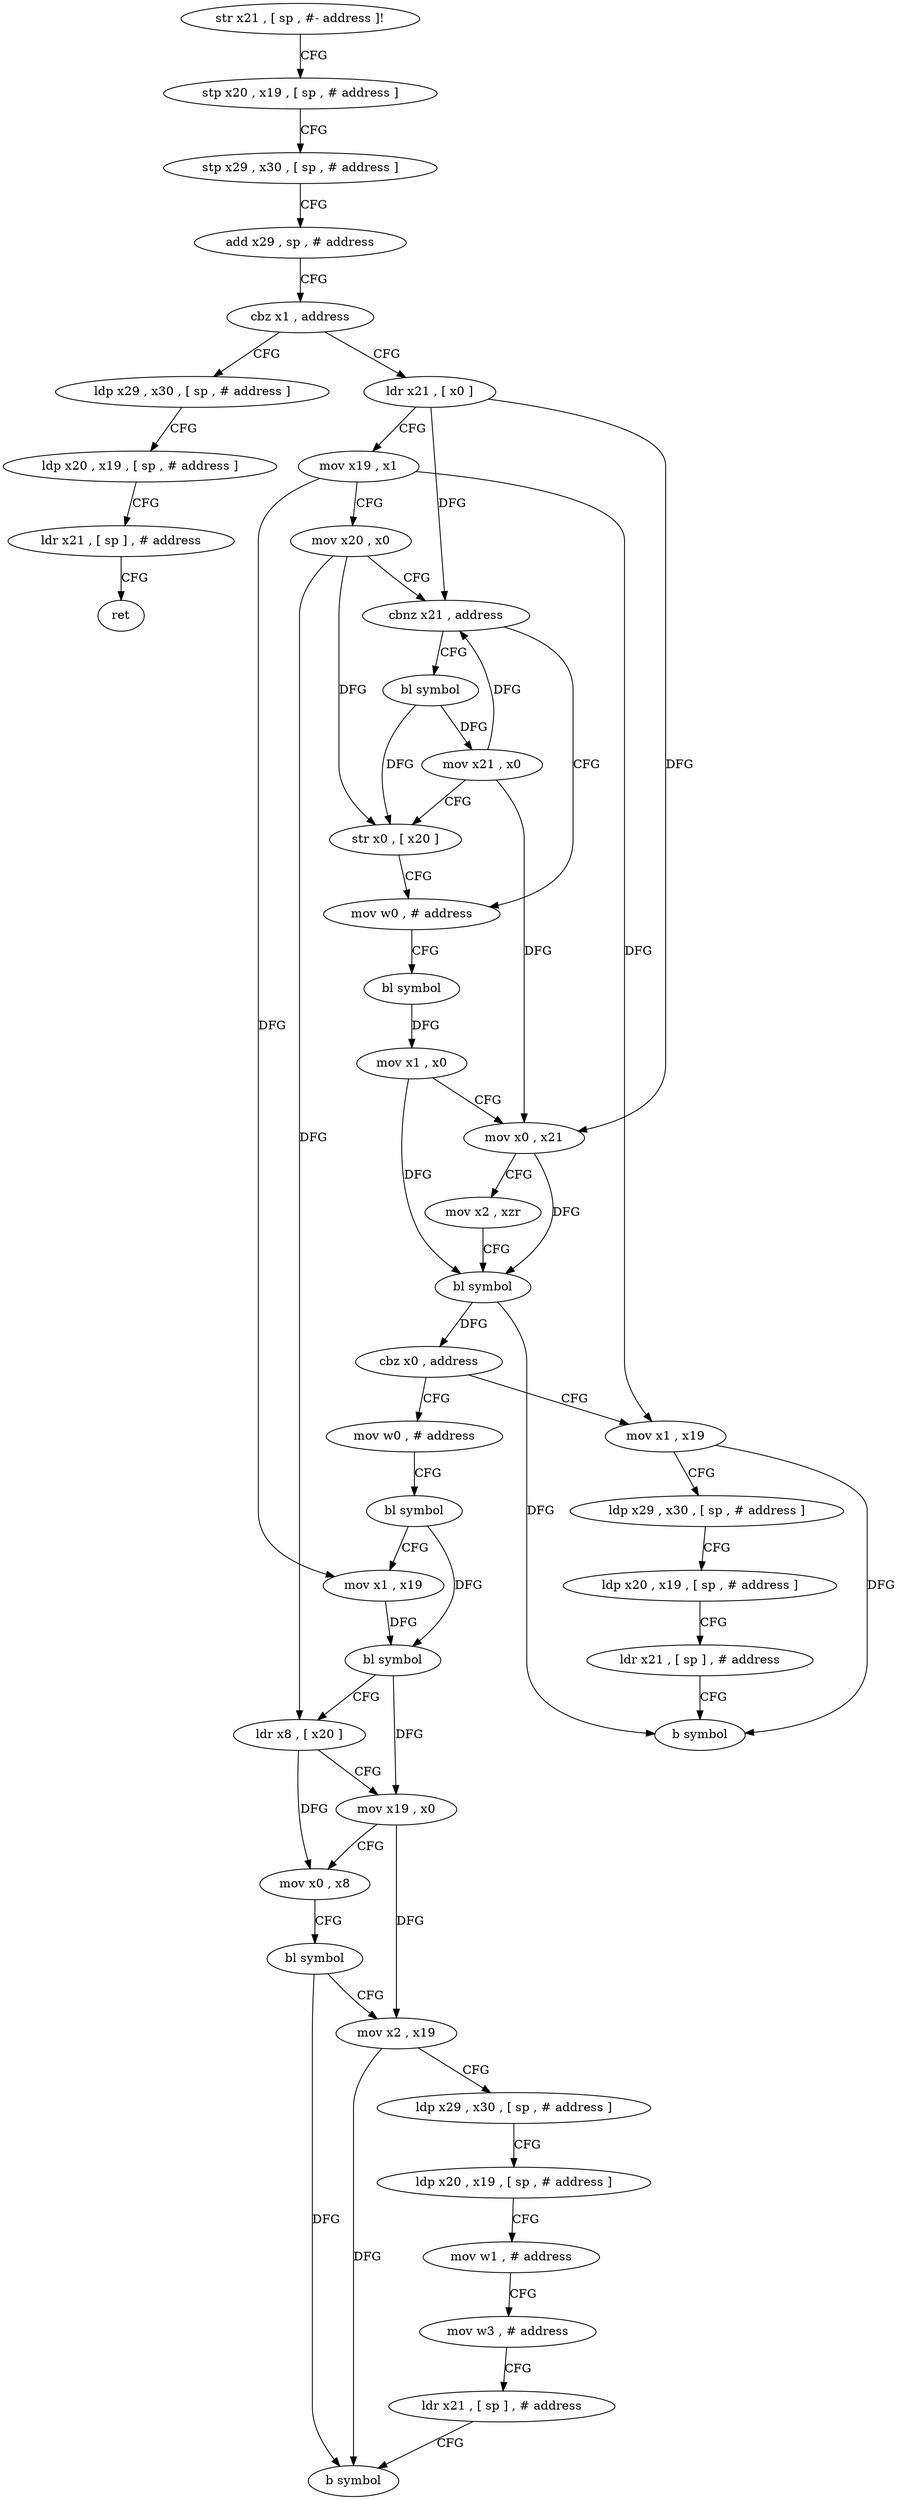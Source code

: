 digraph "func" {
"83028" [label = "str x21 , [ sp , #- address ]!" ]
"83032" [label = "stp x20 , x19 , [ sp , # address ]" ]
"83036" [label = "stp x29 , x30 , [ sp , # address ]" ]
"83040" [label = "add x29 , sp , # address" ]
"83044" [label = "cbz x1 , address" ]
"83124" [label = "ldp x29 , x30 , [ sp , # address ]" ]
"83048" [label = "ldr x21 , [ x0 ]" ]
"83128" [label = "ldp x20 , x19 , [ sp , # address ]" ]
"83132" [label = "ldr x21 , [ sp ] , # address" ]
"83136" [label = "ret" ]
"83052" [label = "mov x19 , x1" ]
"83056" [label = "mov x20 , x0" ]
"83060" [label = "cbnz x21 , address" ]
"83076" [label = "mov w0 , # address" ]
"83064" [label = "bl symbol" ]
"83080" [label = "bl symbol" ]
"83084" [label = "mov x1 , x0" ]
"83088" [label = "mov x0 , x21" ]
"83092" [label = "mov x2 , xzr" ]
"83096" [label = "bl symbol" ]
"83100" [label = "cbz x0 , address" ]
"83140" [label = "mov w0 , # address" ]
"83104" [label = "mov x1 , x19" ]
"83068" [label = "mov x21 , x0" ]
"83072" [label = "str x0 , [ x20 ]" ]
"83144" [label = "bl symbol" ]
"83148" [label = "mov x1 , x19" ]
"83152" [label = "bl symbol" ]
"83156" [label = "ldr x8 , [ x20 ]" ]
"83160" [label = "mov x19 , x0" ]
"83164" [label = "mov x0 , x8" ]
"83168" [label = "bl symbol" ]
"83172" [label = "mov x2 , x19" ]
"83176" [label = "ldp x29 , x30 , [ sp , # address ]" ]
"83180" [label = "ldp x20 , x19 , [ sp , # address ]" ]
"83184" [label = "mov w1 , # address" ]
"83188" [label = "mov w3 , # address" ]
"83192" [label = "ldr x21 , [ sp ] , # address" ]
"83196" [label = "b symbol" ]
"83108" [label = "ldp x29 , x30 , [ sp , # address ]" ]
"83112" [label = "ldp x20 , x19 , [ sp , # address ]" ]
"83116" [label = "ldr x21 , [ sp ] , # address" ]
"83120" [label = "b symbol" ]
"83028" -> "83032" [ label = "CFG" ]
"83032" -> "83036" [ label = "CFG" ]
"83036" -> "83040" [ label = "CFG" ]
"83040" -> "83044" [ label = "CFG" ]
"83044" -> "83124" [ label = "CFG" ]
"83044" -> "83048" [ label = "CFG" ]
"83124" -> "83128" [ label = "CFG" ]
"83048" -> "83052" [ label = "CFG" ]
"83048" -> "83060" [ label = "DFG" ]
"83048" -> "83088" [ label = "DFG" ]
"83128" -> "83132" [ label = "CFG" ]
"83132" -> "83136" [ label = "CFG" ]
"83052" -> "83056" [ label = "CFG" ]
"83052" -> "83148" [ label = "DFG" ]
"83052" -> "83104" [ label = "DFG" ]
"83056" -> "83060" [ label = "CFG" ]
"83056" -> "83072" [ label = "DFG" ]
"83056" -> "83156" [ label = "DFG" ]
"83060" -> "83076" [ label = "CFG" ]
"83060" -> "83064" [ label = "CFG" ]
"83076" -> "83080" [ label = "CFG" ]
"83064" -> "83068" [ label = "DFG" ]
"83064" -> "83072" [ label = "DFG" ]
"83080" -> "83084" [ label = "DFG" ]
"83084" -> "83088" [ label = "CFG" ]
"83084" -> "83096" [ label = "DFG" ]
"83088" -> "83092" [ label = "CFG" ]
"83088" -> "83096" [ label = "DFG" ]
"83092" -> "83096" [ label = "CFG" ]
"83096" -> "83100" [ label = "DFG" ]
"83096" -> "83120" [ label = "DFG" ]
"83100" -> "83140" [ label = "CFG" ]
"83100" -> "83104" [ label = "CFG" ]
"83140" -> "83144" [ label = "CFG" ]
"83104" -> "83108" [ label = "CFG" ]
"83104" -> "83120" [ label = "DFG" ]
"83068" -> "83072" [ label = "CFG" ]
"83068" -> "83060" [ label = "DFG" ]
"83068" -> "83088" [ label = "DFG" ]
"83072" -> "83076" [ label = "CFG" ]
"83144" -> "83148" [ label = "CFG" ]
"83144" -> "83152" [ label = "DFG" ]
"83148" -> "83152" [ label = "DFG" ]
"83152" -> "83156" [ label = "CFG" ]
"83152" -> "83160" [ label = "DFG" ]
"83156" -> "83160" [ label = "CFG" ]
"83156" -> "83164" [ label = "DFG" ]
"83160" -> "83164" [ label = "CFG" ]
"83160" -> "83172" [ label = "DFG" ]
"83164" -> "83168" [ label = "CFG" ]
"83168" -> "83172" [ label = "CFG" ]
"83168" -> "83196" [ label = "DFG" ]
"83172" -> "83176" [ label = "CFG" ]
"83172" -> "83196" [ label = "DFG" ]
"83176" -> "83180" [ label = "CFG" ]
"83180" -> "83184" [ label = "CFG" ]
"83184" -> "83188" [ label = "CFG" ]
"83188" -> "83192" [ label = "CFG" ]
"83192" -> "83196" [ label = "CFG" ]
"83108" -> "83112" [ label = "CFG" ]
"83112" -> "83116" [ label = "CFG" ]
"83116" -> "83120" [ label = "CFG" ]
}

